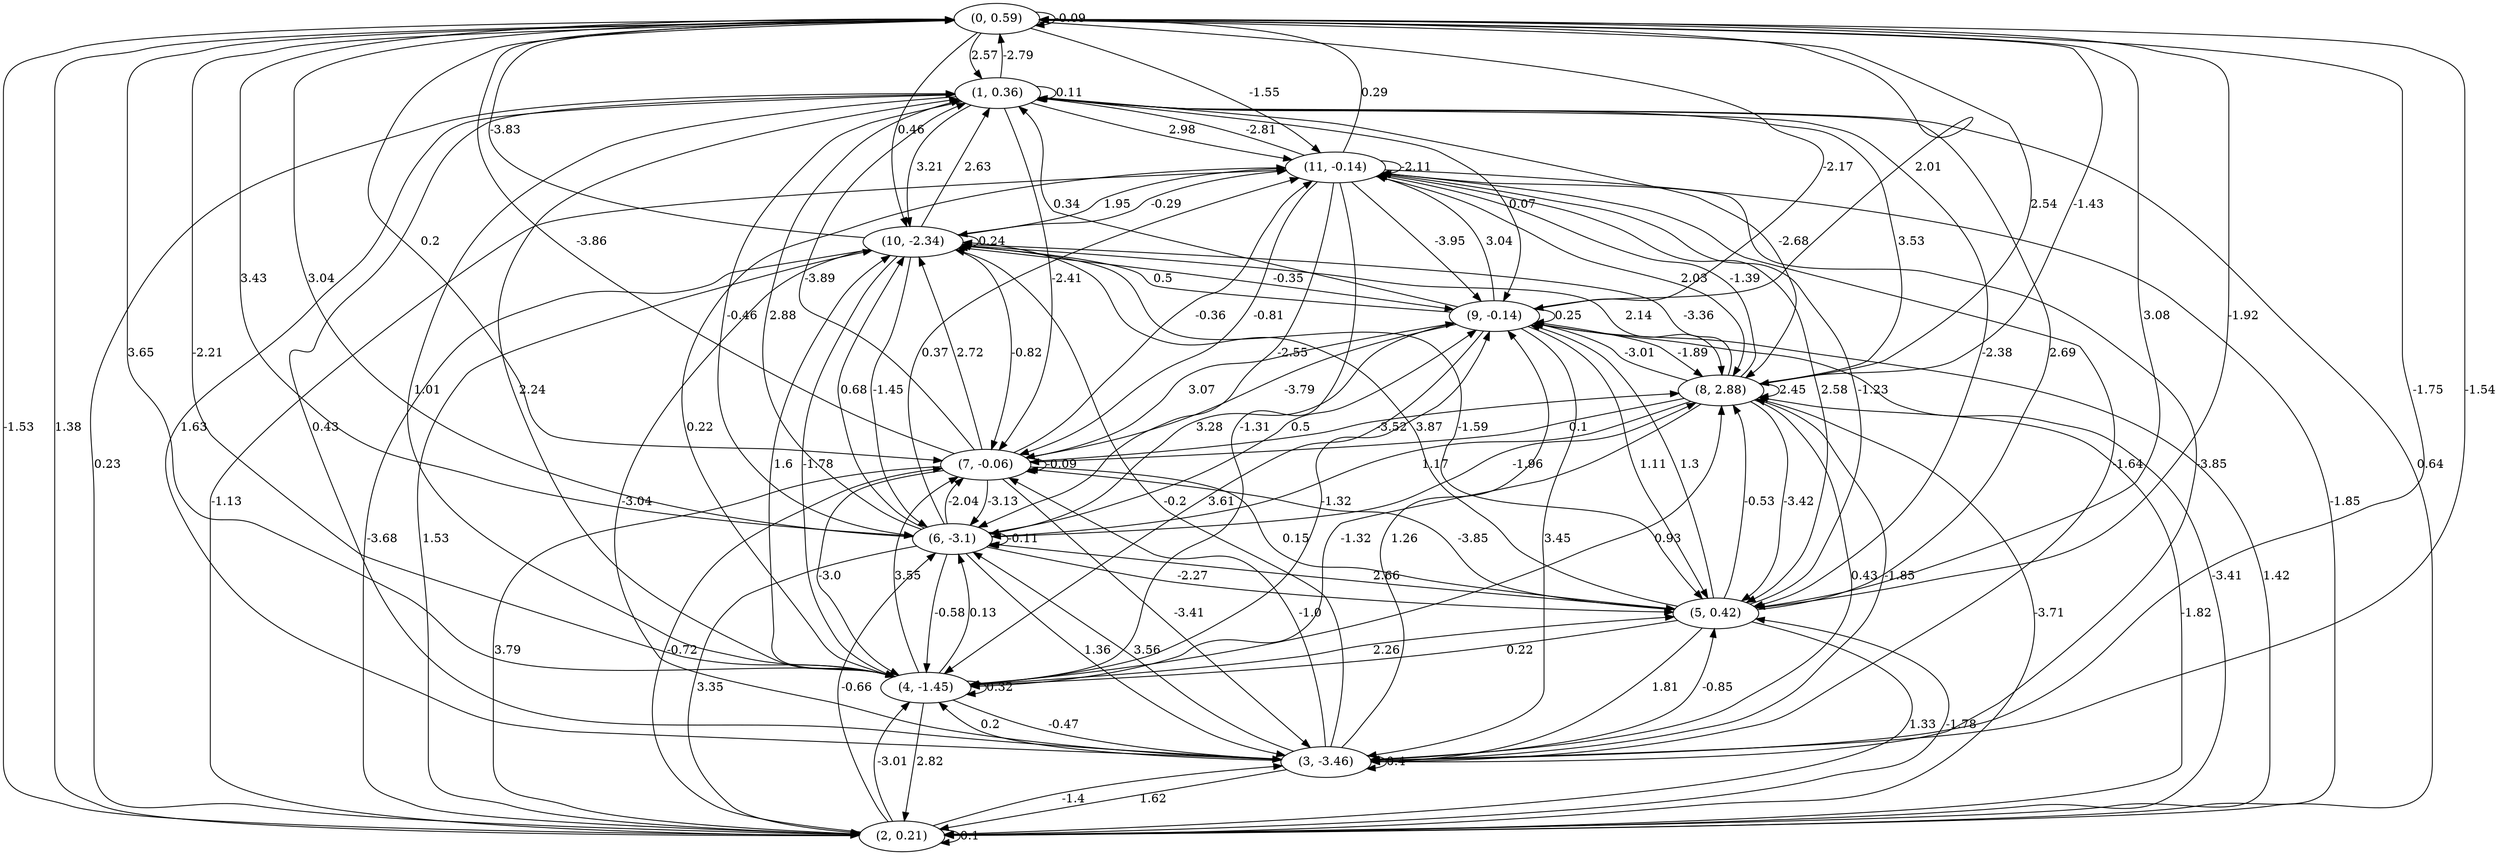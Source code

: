 digraph {
    0 [ label = "(0, 0.59)" ]
    1 [ label = "(1, 0.36)" ]
    2 [ label = "(2, 0.21)" ]
    3 [ label = "(3, -3.46)" ]
    4 [ label = "(4, -1.45)" ]
    5 [ label = "(5, 0.42)" ]
    6 [ label = "(6, -3.1)" ]
    7 [ label = "(7, -0.06)" ]
    8 [ label = "(8, 2.88)" ]
    9 [ label = "(9, -0.14)" ]
    10 [ label = "(10, -2.34)" ]
    11 [ label = "(11, -0.14)" ]
    0 -> 0 [ label = "-0.09" ]
    1 -> 1 [ label = "0.11" ]
    2 -> 2 [ label = "0.1" ]
    3 -> 3 [ label = "0.4" ]
    4 -> 4 [ label = "0.32" ]
    6 -> 6 [ label = "-0.11" ]
    7 -> 7 [ label = "-0.09" ]
    8 -> 8 [ label = "2.45" ]
    9 -> 9 [ label = "0.25" ]
    10 -> 10 [ label = "0.24" ]
    11 -> 11 [ label = "-2.11" ]
    1 -> 0 [ label = "-2.79" ]
    2 -> 0 [ label = "1.38" ]
    3 -> 0 [ label = "-1.54" ]
    4 -> 0 [ label = "-2.21" ]
    5 -> 0 [ label = "-1.92" ]
    6 -> 0 [ label = "3.04" ]
    7 -> 0 [ label = "-3.86" ]
    8 -> 0 [ label = "-1.43" ]
    9 -> 0 [ label = "2.01" ]
    10 -> 0 [ label = "-3.83" ]
    11 -> 0 [ label = "0.29" ]
    0 -> 1 [ label = "2.57" ]
    2 -> 1 [ label = "0.23" ]
    3 -> 1 [ label = "0.43" ]
    4 -> 1 [ label = "2.24" ]
    5 -> 1 [ label = "2.69" ]
    6 -> 1 [ label = "2.88" ]
    7 -> 1 [ label = "-3.89" ]
    8 -> 1 [ label = "3.53" ]
    9 -> 1 [ label = "0.34" ]
    10 -> 1 [ label = "2.63" ]
    11 -> 1 [ label = "-2.81" ]
    0 -> 2 [ label = "-1.53" ]
    1 -> 2 [ label = "0.64" ]
    3 -> 2 [ label = "1.62" ]
    4 -> 2 [ label = "2.82" ]
    5 -> 2 [ label = "1.33" ]
    6 -> 2 [ label = "3.35" ]
    7 -> 2 [ label = "3.79" ]
    8 -> 2 [ label = "-3.71" ]
    9 -> 2 [ label = "-3.41" ]
    10 -> 2 [ label = "-3.68" ]
    11 -> 2 [ label = "-1.85" ]
    0 -> 3 [ label = "-1.75" ]
    1 -> 3 [ label = "1.63" ]
    2 -> 3 [ label = "-1.4" ]
    4 -> 3 [ label = "-0.47" ]
    5 -> 3 [ label = "1.81" ]
    6 -> 3 [ label = "1.36" ]
    7 -> 3 [ label = "-3.41" ]
    8 -> 3 [ label = "0.43" ]
    9 -> 3 [ label = "3.45" ]
    10 -> 3 [ label = "-3.04" ]
    11 -> 3 [ label = "-3.85" ]
    0 -> 4 [ label = "3.65" ]
    1 -> 4 [ label = "1.01" ]
    2 -> 4 [ label = "-3.01" ]
    3 -> 4 [ label = "0.2" ]
    5 -> 4 [ label = "0.22" ]
    6 -> 4 [ label = "-0.58" ]
    7 -> 4 [ label = "-3.0" ]
    8 -> 4 [ label = "-1.32" ]
    9 -> 4 [ label = "3.61" ]
    10 -> 4 [ label = "-1.78" ]
    11 -> 4 [ label = "-1.31" ]
    0 -> 5 [ label = "3.08" ]
    1 -> 5 [ label = "-2.38" ]
    2 -> 5 [ label = "-1.78" ]
    3 -> 5 [ label = "-0.85" ]
    4 -> 5 [ label = "2.26" ]
    6 -> 5 [ label = "-2.27" ]
    7 -> 5 [ label = "0.15" ]
    8 -> 5 [ label = "-3.42" ]
    9 -> 5 [ label = "1.11" ]
    10 -> 5 [ label = "-1.59" ]
    11 -> 5 [ label = "2.58" ]
    0 -> 6 [ label = "3.43" ]
    1 -> 6 [ label = "-0.46" ]
    2 -> 6 [ label = "-0.66" ]
    3 -> 6 [ label = "3.56" ]
    4 -> 6 [ label = "0.13" ]
    5 -> 6 [ label = "2.66" ]
    7 -> 6 [ label = "-3.13" ]
    8 -> 6 [ label = "1.17" ]
    9 -> 6 [ label = "3.28" ]
    10 -> 6 [ label = "-1.45" ]
    11 -> 6 [ label = "-2.55" ]
    0 -> 7 [ label = "0.2" ]
    1 -> 7 [ label = "-2.41" ]
    2 -> 7 [ label = "-0.72" ]
    3 -> 7 [ label = "-1.0" ]
    4 -> 7 [ label = "3.55" ]
    5 -> 7 [ label = "-3.85" ]
    6 -> 7 [ label = "-2.04" ]
    8 -> 7 [ label = "0.1" ]
    9 -> 7 [ label = "-3.79" ]
    10 -> 7 [ label = "-0.82" ]
    11 -> 7 [ label = "-0.81" ]
    0 -> 8 [ label = "2.54" ]
    1 -> 8 [ label = "-2.68" ]
    2 -> 8 [ label = "-1.82" ]
    3 -> 8 [ label = "-1.85" ]
    4 -> 8 [ label = "0.93" ]
    5 -> 8 [ label = "-0.53" ]
    6 -> 8 [ label = "-1.96" ]
    7 -> 8 [ label = "-3.52" ]
    9 -> 8 [ label = "-1.89" ]
    10 -> 8 [ label = "2.14" ]
    11 -> 8 [ label = "2.03" ]
    0 -> 9 [ label = "-2.17" ]
    1 -> 9 [ label = "0.07" ]
    2 -> 9 [ label = "1.42" ]
    3 -> 9 [ label = "1.26" ]
    4 -> 9 [ label = "-1.32" ]
    5 -> 9 [ label = "1.3" ]
    6 -> 9 [ label = "0.5" ]
    7 -> 9 [ label = "3.07" ]
    8 -> 9 [ label = "-3.01" ]
    10 -> 9 [ label = "-0.35" ]
    11 -> 9 [ label = "-3.95" ]
    0 -> 10 [ label = "0.46" ]
    1 -> 10 [ label = "3.21" ]
    2 -> 10 [ label = "1.53" ]
    3 -> 10 [ label = "-0.2" ]
    4 -> 10 [ label = "1.6" ]
    5 -> 10 [ label = "3.87" ]
    6 -> 10 [ label = "0.68" ]
    7 -> 10 [ label = "2.72" ]
    8 -> 10 [ label = "-3.36" ]
    9 -> 10 [ label = "0.5" ]
    11 -> 10 [ label = "1.95" ]
    0 -> 11 [ label = "-1.55" ]
    1 -> 11 [ label = "2.98" ]
    2 -> 11 [ label = "-1.13" ]
    3 -> 11 [ label = "-1.64" ]
    4 -> 11 [ label = "0.22" ]
    5 -> 11 [ label = "-1.23" ]
    6 -> 11 [ label = "0.37" ]
    7 -> 11 [ label = "-0.36" ]
    8 -> 11 [ label = "-1.39" ]
    9 -> 11 [ label = "3.04" ]
    10 -> 11 [ label = "-0.29" ]
}


